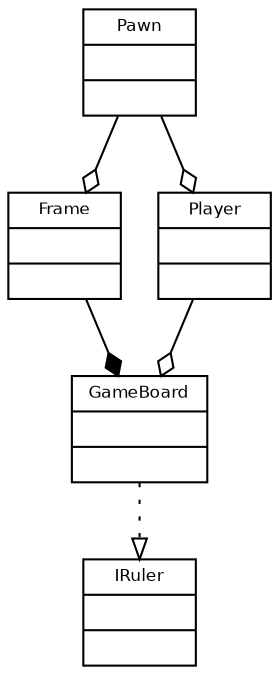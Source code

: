 digraph G {
	fontname = "Bitstream Vera Sans"
	fontsize = 8

	node [
	     fontname = "Bitstream Vera Sans"
	     fontsize = 8
	     shape = "record"
	]

	edge [
	     fontname = "Bitstream Vera Sans"
	     fontsize = 8
	]

	// Classes
	IRuler [
	       label = "{IRuler|| }"
	]
	
	GameBoard [
		  label = "{GameBoard|| }"
	]

	Frame [
	      label = "{Frame|| }"
	]

	Player [
	       label = "{Player|| }"
	]

	Pawn [
	     label = "{Pawn|| }"
	]

	// Dependance
	edge [
	     arrowhead = "vee"
	     style = "dotted"
	]

	// Heritage
	edge [
	     arrowhead = "empty"
	     style = "dotted"
	]

	GameBoard -> IRuler

	// Agregat
	edge [
	     arrowhead = "odiamond"
	     style = "filled"
	]

	Pawn -> Frame
	Player -> GameBoard
	Pawn -> Player

	// Composition
	edge [
	     arrowhead = "diamond"
	]

	Frame -> GameBoard
}